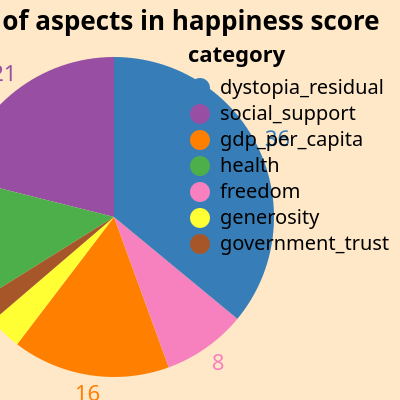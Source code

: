 {
  "$schema": "https://vega.github.io/schema/vega-lite/v4.json",
  "description": "A simple pie chart with embedded data.",
  "title": "Percentage of aspects in happiness score",
  "width": "container",
  "height": "container",
  "data": {
    "values": [
      {"category": "gdp_per_capita", "value": 121.95},
      {"category": "social_support", "value": 161.53},
      {"category": "health", "value": 98.06},
      {"category": "freedom", "value": 64.76},
      {"category": "generosity", "value": 25.84},
      {"category": "government_trust", "value": 18.22},
      {"category": "dystopia_residual", "value": 275.63}
    ]
  },
  "transform": [
    {
      "window": [{"op": "sum", "field": "value", "as": "TotalValue"}],
      "frame": [null, null]
    },
    {"calculate": "datum.value/datum.TotalValue * 100", "as": "PercentOfTotal"}
  ],
  "encoding": {
    "theta": {"field": "value", "type": "quantitative", "stack": true},
    "color": {
      "field": "category",
      "type": "nominal",
      "scale": {
        "domain": [
          "dystopia_residual",
          "social_support",
          "gdp_per_capita",
          "health",
          "freedom",
          "generosity",
          "government_trust"
        ],
        "range": [
          "#377eb8",
          "#984ea3",
          "#ff7f00",
          "#4daf4a",
          "#f781bf",
          "#ffff33",
          "#a65628"
        ]
      }
    },
    "opacity": {"value": 1}
  },
  "layer": [
    {"mark": {"type": "arc", "outerRadius": 80}},
    {
      "mark": {"type": "text", "radius": 90},
      "encoding": {
        "text": {
          "field": "PercentOfTotal",
          "type": "quantitative",
          "format": ".0f"
        }
      }
    }
  ],
  "view": {"stroke": null},
  "config": {"background": "#fee8c8"}
}
